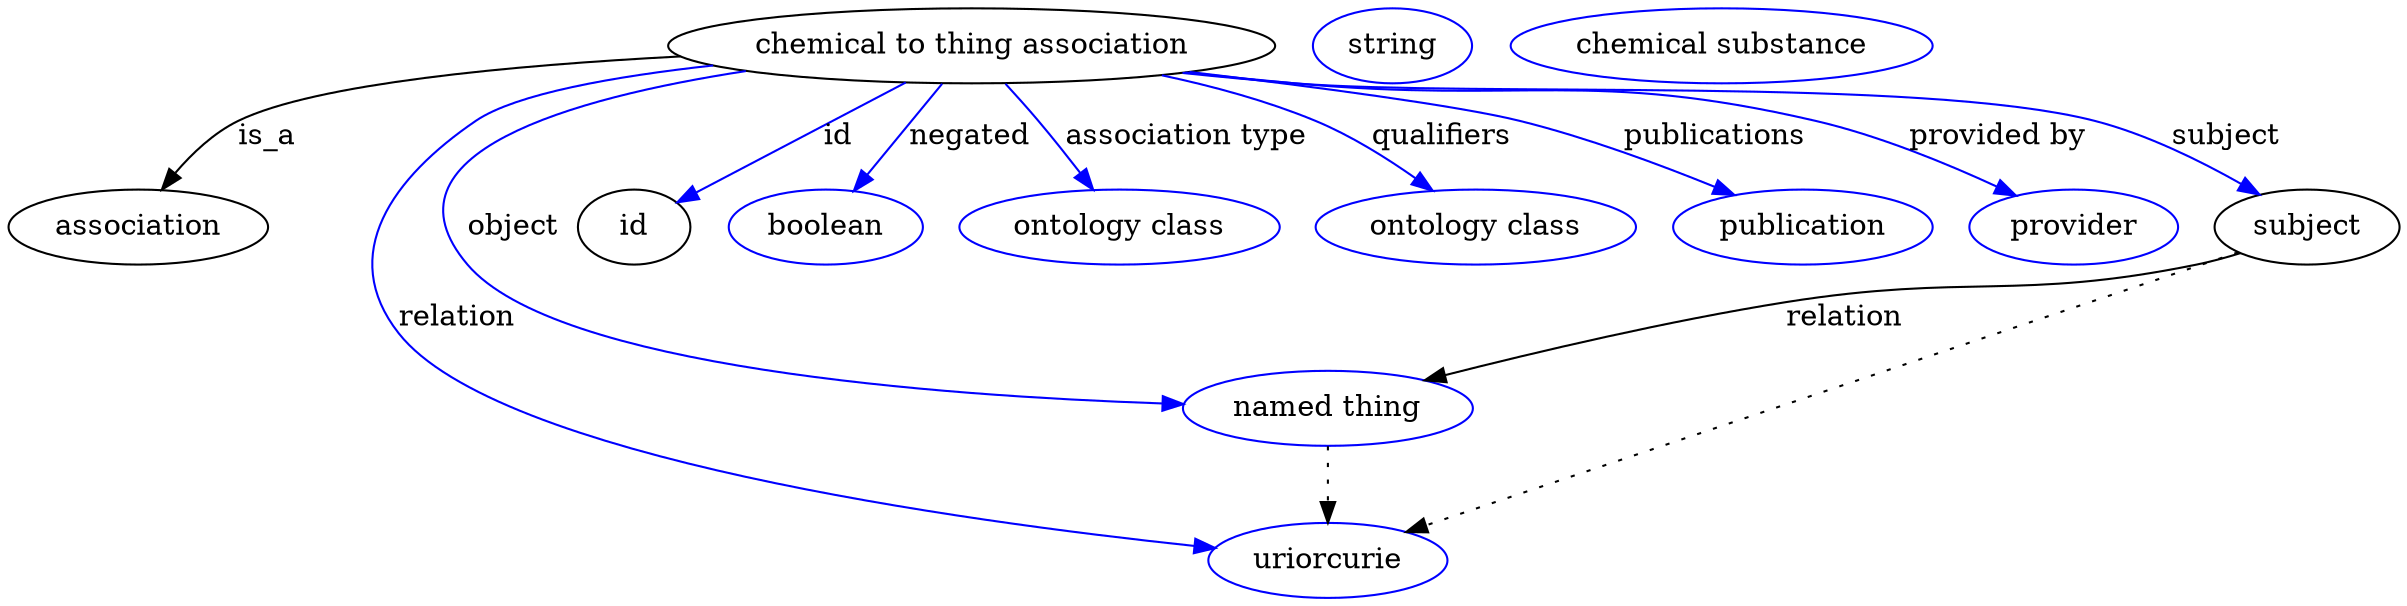 digraph {
	graph [bb="0,0,968.79,283"];
	node [label="\N"];
	"chemical to thing association"	[height=0.5,
		label="chemical to thing association",
		pos="401.05,265",
		width=3.1775];
	association	[height=0.5,
		pos="50.046,178",
		width=1.3902];
	"chemical to thing association" -> association	[label=is_a,
		lp="103.05,221.5",
		pos="e,59.487,195.87 290.7,260.07 216.24,255.82 125.64,247.03 92.046,229 81.338,223.25 72.234,213.56 65.268,204.22"];
	relation	[color=blue,
		height=0.5,
		label=uriorcurie,
		pos="533.05,18",
		width=1.2638];
	"chemical to thing association" -> relation	[color=blue,
		label=relation,
		lp="189.05,134.5",
		pos="e,491.03,25.099 305.89,254.95 261.84,249.31 215.27,240.85 197.05,229 157.53,203.32 139.84,164.76 168.05,127 205.74,76.543 389.64,\
41.351 481.14,26.664",
		style=solid];
	object	[color=blue,
		height=0.5,
		label="named thing",
		pos="533.05,91",
		width=1.5346];
	"chemical to thing association" -> object	[color=blue,
		label=object,
		lp="206.05,178",
		pos="e,478.72,94.616 317.46,252.67 241.5,238.9 147.21,210.92 189.05,160 223.75,117.77 379.04,101.32 468.66,95.271",
		style=solid];
	id	[height=0.5,
		pos="259.05,178",
		width=0.75];
	"chemical to thing association" -> id	[color=blue,
		label=id,
		lp="344.55,221.5",
		pos="e,278.49,190.64 373.33,247.41 348.46,232.52 312.13,210.77 287.14,195.82",
		style=solid];
	negated	[color=blue,
		height=0.5,
		label=boolean,
		pos="342.05,178",
		width=1.0652];
	"chemical to thing association" -> negated	[color=blue,
		label=negated,
		lp="397.55,221.5",
		pos="e,353.37,195.31 389.11,246.8 380.54,234.46 368.88,217.66 359.3,203.86",
		style=solid];
	"association type"	[color=blue,
		height=0.5,
		label="ontology class",
		pos="460.05,178",
		width=1.7151];
	"chemical to thing association" -> "association type"	[color=blue,
		label="association type",
		lp="479.05,221.5",
		pos="e,448.33,195.89 412.99,246.8 421.44,234.62 432.91,218.09 442.42,204.4",
		style=solid];
	qualifiers	[color=blue,
		height=0.5,
		label="ontology class",
		pos="601.05,178",
		width=1.7151];
	"chemical to thing association" -> qualifiers	[color=blue,
		label=qualifiers,
		lp="578.55,221.5",
		pos="e,581.06,195.12 466.25,250.18 486.24,244.81 507.98,237.8 527.05,229 543.1,221.59 559.53,210.86 572.82,201.24",
		style=solid];
	publications	[color=blue,
		height=0.5,
		label=publication,
		pos="731.05,178",
		width=1.3902];
	"chemical to thing association" -> publications	[color=blue,
		label=publications,
		lp="683.55,221.5",
		pos="e,702.35,192.76 481.8,252.19 529.36,244.88 584.64,235.65 608.05,229 637.28,220.7 669.02,207.68 692.94,197.02",
		style=solid];
	"provided by"	[color=blue,
		height=0.5,
		label=provider,
		pos="839.05,178",
		width=1.1193];
	"chemical to thing association" -> "provided by"	[color=blue,
		label="provided by",
		lp="797.05,221.5",
		pos="e,814.06,192.29 482.03,252.27 496.03,250.39 510.45,248.56 524.05,247 611.39,236.98 635.77,250.41 721.05,229 750.44,221.62 781.97,\
207.94 805.03,196.75",
		style=solid];
	subject	[height=0.5,
		pos="933.05,178",
		width=0.99297];
	"chemical to thing association" -> subject	[color=blue,
		label=subject,
		lp="889.55,221.5",
		pos="e,912.06,192.82 480.66,252.06 495.08,250.16 509.99,248.38 524.05,247 661.4,233.54 700.78,264.86 834.05,229 858.65,222.38 884.28,\
209.24 903.29,198.09",
		style=solid];
	object -> relation	[pos="e,533.05,36.029 533.05,72.813 533.05,64.789 533.05,55.047 533.05,46.069",
		style=dotted];
	association_id	[color=blue,
		height=0.5,
		label=string,
		pos="564.05,265",
		width=0.84854];
	subject -> relation	[pos="e,564.06,31.252 905.87,166.26 836.93,139.03 654.96,67.155 573.49,34.974",
		style=dotted];
	subject -> object	[label=relation,
		lp="742.05,134.5",
		pos="e,571.54,104.09 906.75,165.79 900.69,163.57 894.22,161.47 888.05,160 815.43,142.67 794.44,155.63 721.05,142 672.88,133.05 618.95,\
118.2 581.24,107"];
	"chemical to thing association_subject"	[color=blue,
		height=0.5,
		label="chemical substance",
		pos="692.05,265",
		width=2.2026];
}

